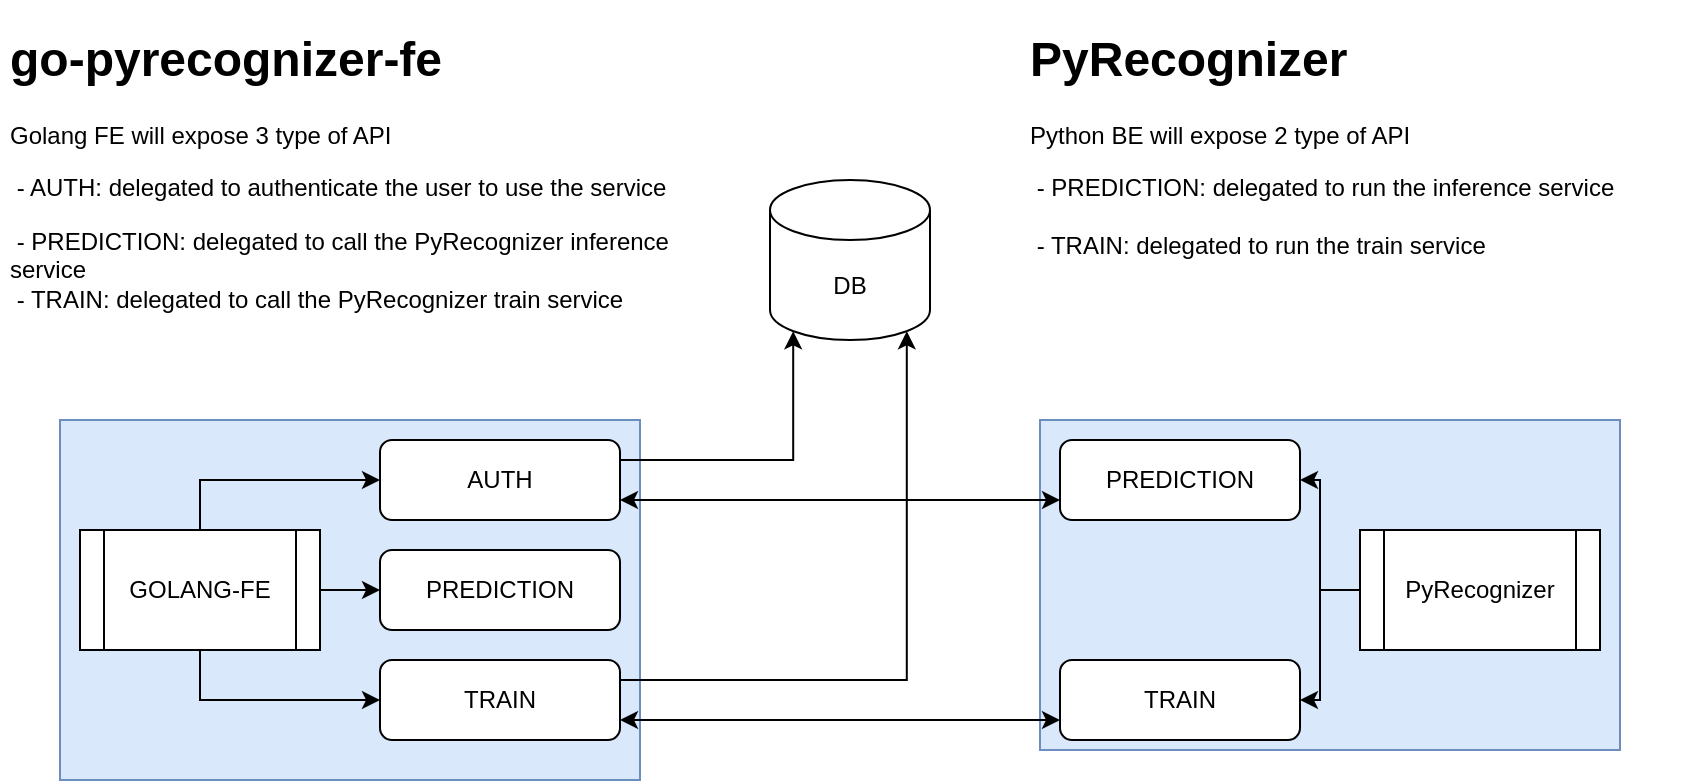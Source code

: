 <mxfile version="14.6.9" type="device"><diagram id="CVGnQehi-w8XiG0KAVvF" name="Page-1"><mxGraphModel dx="1178" dy="1729" grid="1" gridSize="10" guides="1" tooltips="1" connect="1" arrows="1" fold="1" page="1" pageScale="1" pageWidth="850" pageHeight="1100" math="0" shadow="0"><root><mxCell id="0"/><mxCell id="1" parent="0"/><mxCell id="CZWO9p-4P_VePXBehMWn-17" value="" style="rounded=0;whiteSpace=wrap;html=1;fillColor=#dae8fc;strokeColor=#6c8ebf;" vertex="1" parent="1"><mxGeometry x="520" y="200" width="290" height="165" as="geometry"/></mxCell><mxCell id="CZWO9p-4P_VePXBehMWn-13" value="" style="rounded=0;whiteSpace=wrap;html=1;fillColor=#dae8fc;strokeColor=#6c8ebf;" vertex="1" parent="1"><mxGeometry x="30" y="200" width="290" height="180" as="geometry"/></mxCell><mxCell id="CZWO9p-4P_VePXBehMWn-29" style="edgeStyle=orthogonalEdgeStyle;rounded=0;orthogonalLoop=1;jettySize=auto;html=1;exitX=1;exitY=0.75;exitDx=0;exitDy=0;entryX=0;entryY=0.75;entryDx=0;entryDy=0;startArrow=classic;startFill=1;" edge="1" parent="1" source="CZWO9p-4P_VePXBehMWn-2" target="CZWO9p-4P_VePXBehMWn-19"><mxGeometry relative="1" as="geometry"/></mxCell><mxCell id="CZWO9p-4P_VePXBehMWn-32" style="edgeStyle=orthogonalEdgeStyle;rounded=0;orthogonalLoop=1;jettySize=auto;html=1;exitX=1;exitY=0.25;exitDx=0;exitDy=0;entryX=0.145;entryY=1;entryDx=0;entryDy=-4.35;entryPerimeter=0;startArrow=none;startFill=0;" edge="1" parent="1" source="CZWO9p-4P_VePXBehMWn-2" target="CZWO9p-4P_VePXBehMWn-6"><mxGeometry relative="1" as="geometry"/></mxCell><mxCell id="CZWO9p-4P_VePXBehMWn-2" value="AUTH" style="rounded=1;whiteSpace=wrap;html=1;" vertex="1" parent="1"><mxGeometry x="190" y="210" width="120" height="40" as="geometry"/></mxCell><mxCell id="CZWO9p-4P_VePXBehMWn-3" value="PREDICTION" style="rounded=1;whiteSpace=wrap;html=1;" vertex="1" parent="1"><mxGeometry x="190" y="265" width="120" height="40" as="geometry"/></mxCell><mxCell id="CZWO9p-4P_VePXBehMWn-27" style="edgeStyle=orthogonalEdgeStyle;rounded=0;orthogonalLoop=1;jettySize=auto;html=1;exitX=1;exitY=0.75;exitDx=0;exitDy=0;startArrow=classic;startFill=1;entryX=0;entryY=0.75;entryDx=0;entryDy=0;" edge="1" parent="1" source="CZWO9p-4P_VePXBehMWn-4" target="CZWO9p-4P_VePXBehMWn-20"><mxGeometry relative="1" as="geometry"/></mxCell><mxCell id="CZWO9p-4P_VePXBehMWn-33" style="edgeStyle=orthogonalEdgeStyle;rounded=0;orthogonalLoop=1;jettySize=auto;html=1;exitX=1;exitY=0.25;exitDx=0;exitDy=0;entryX=0.855;entryY=1;entryDx=0;entryDy=-4.35;entryPerimeter=0;startArrow=none;startFill=0;" edge="1" parent="1" source="CZWO9p-4P_VePXBehMWn-4" target="CZWO9p-4P_VePXBehMWn-6"><mxGeometry relative="1" as="geometry"/></mxCell><mxCell id="CZWO9p-4P_VePXBehMWn-4" value="TRAIN" style="rounded=1;whiteSpace=wrap;html=1;" vertex="1" parent="1"><mxGeometry x="190" y="320" width="120" height="40" as="geometry"/></mxCell><mxCell id="CZWO9p-4P_VePXBehMWn-6" value="DB" style="shape=cylinder3;whiteSpace=wrap;html=1;boundedLbl=1;backgroundOutline=1;size=15;" vertex="1" parent="1"><mxGeometry x="385" y="80" width="80" height="80" as="geometry"/></mxCell><mxCell id="CZWO9p-4P_VePXBehMWn-14" style="edgeStyle=orthogonalEdgeStyle;rounded=0;orthogonalLoop=1;jettySize=auto;html=1;exitX=0.5;exitY=0;exitDx=0;exitDy=0;entryX=0;entryY=0.5;entryDx=0;entryDy=0;" edge="1" parent="1" source="CZWO9p-4P_VePXBehMWn-12" target="CZWO9p-4P_VePXBehMWn-2"><mxGeometry relative="1" as="geometry"/></mxCell><mxCell id="CZWO9p-4P_VePXBehMWn-15" style="edgeStyle=orthogonalEdgeStyle;rounded=0;orthogonalLoop=1;jettySize=auto;html=1;exitX=1;exitY=0.5;exitDx=0;exitDy=0;entryX=0;entryY=0.5;entryDx=0;entryDy=0;" edge="1" parent="1" source="CZWO9p-4P_VePXBehMWn-12" target="CZWO9p-4P_VePXBehMWn-3"><mxGeometry relative="1" as="geometry"/></mxCell><mxCell id="CZWO9p-4P_VePXBehMWn-16" style="edgeStyle=orthogonalEdgeStyle;rounded=0;orthogonalLoop=1;jettySize=auto;html=1;exitX=0.5;exitY=1;exitDx=0;exitDy=0;entryX=0;entryY=0.5;entryDx=0;entryDy=0;" edge="1" parent="1" source="CZWO9p-4P_VePXBehMWn-12" target="CZWO9p-4P_VePXBehMWn-4"><mxGeometry relative="1" as="geometry"/></mxCell><mxCell id="CZWO9p-4P_VePXBehMWn-12" value="GOLANG-FE" style="shape=process;whiteSpace=wrap;html=1;backgroundOutline=1;" vertex="1" parent="1"><mxGeometry x="40" y="255" width="120" height="60" as="geometry"/></mxCell><mxCell id="CZWO9p-4P_VePXBehMWn-19" value="PREDICTION" style="rounded=1;whiteSpace=wrap;html=1;" vertex="1" parent="1"><mxGeometry x="530" y="210" width="120" height="40" as="geometry"/></mxCell><mxCell id="CZWO9p-4P_VePXBehMWn-20" value="TRAIN" style="rounded=1;whiteSpace=wrap;html=1;" vertex="1" parent="1"><mxGeometry x="530" y="320" width="120" height="40" as="geometry"/></mxCell><mxCell id="CZWO9p-4P_VePXBehMWn-25" style="edgeStyle=orthogonalEdgeStyle;rounded=0;orthogonalLoop=1;jettySize=auto;html=1;exitX=0;exitY=0.5;exitDx=0;exitDy=0;entryX=1;entryY=0.5;entryDx=0;entryDy=0;" edge="1" parent="1" source="CZWO9p-4P_VePXBehMWn-24" target="CZWO9p-4P_VePXBehMWn-19"><mxGeometry relative="1" as="geometry"><Array as="points"><mxPoint x="660" y="285"/><mxPoint x="660" y="230"/></Array></mxGeometry></mxCell><mxCell id="CZWO9p-4P_VePXBehMWn-28" style="edgeStyle=orthogonalEdgeStyle;rounded=0;orthogonalLoop=1;jettySize=auto;html=1;exitX=0;exitY=0.5;exitDx=0;exitDy=0;entryX=1;entryY=0.5;entryDx=0;entryDy=0;" edge="1" parent="1" source="CZWO9p-4P_VePXBehMWn-24" target="CZWO9p-4P_VePXBehMWn-20"><mxGeometry relative="1" as="geometry"><Array as="points"><mxPoint x="660" y="285"/><mxPoint x="660" y="340"/></Array></mxGeometry></mxCell><mxCell id="CZWO9p-4P_VePXBehMWn-24" value="PyRecognizer" style="shape=process;whiteSpace=wrap;html=1;backgroundOutline=1;" vertex="1" parent="1"><mxGeometry x="680" y="255" width="120" height="60" as="geometry"/></mxCell><mxCell id="CZWO9p-4P_VePXBehMWn-34" value="&lt;h1&gt;go-pyrecognizer-fe&lt;/h1&gt;&lt;p&gt;Golang FE will expose 3 type of API&lt;/p&gt;&lt;p&gt;&amp;nbsp;- AUTH: delegated to authenticate the user to use the service&lt;br&gt;&lt;/p&gt;&lt;div&gt;&amp;nbsp;- PREDICTION: delegated to call the PyRecognizer inference service&lt;/div&gt;&lt;div&gt;&amp;nbsp;- TRAIN: delegated to call the PyRecognizer train service&lt;br&gt;&lt;/div&gt;&lt;div&gt;&lt;br&gt;&lt;/div&gt;" style="text;html=1;strokeColor=none;fillColor=none;spacing=5;spacingTop=-20;whiteSpace=wrap;overflow=hidden;rounded=0;" vertex="1" parent="1"><mxGeometry width="340" height="150" as="geometry"/></mxCell><mxCell id="CZWO9p-4P_VePXBehMWn-35" value="&lt;h1&gt;PyRecognizer&lt;br&gt;&lt;/h1&gt;&lt;p&gt;Python BE will expose 2 type of API&lt;/p&gt;&lt;div&gt;&amp;nbsp;- PREDICTION: delegated to run the inference service&lt;/div&gt;&lt;div&gt;&lt;br&gt;&lt;/div&gt;&lt;div&gt;&amp;nbsp;- TRAIN: delegated to run the train service&lt;br&gt;&lt;/div&gt;&lt;div&gt;&lt;br&gt;&lt;/div&gt;" style="text;html=1;strokeColor=none;fillColor=none;spacing=5;spacingTop=-20;whiteSpace=wrap;overflow=hidden;rounded=0;" vertex="1" parent="1"><mxGeometry x="510" width="340" height="150" as="geometry"/></mxCell></root></mxGraphModel></diagram></mxfile>